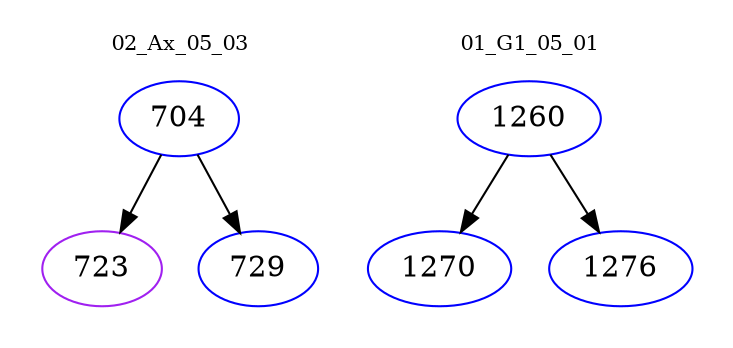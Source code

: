 digraph{
subgraph cluster_0 {
color = white
label = "02_Ax_05_03";
fontsize=10;
T0_704 [label="704", color="blue"]
T0_704 -> T0_723 [color="black"]
T0_723 [label="723", color="purple"]
T0_704 -> T0_729 [color="black"]
T0_729 [label="729", color="blue"]
}
subgraph cluster_1 {
color = white
label = "01_G1_05_01";
fontsize=10;
T1_1260 [label="1260", color="blue"]
T1_1260 -> T1_1270 [color="black"]
T1_1270 [label="1270", color="blue"]
T1_1260 -> T1_1276 [color="black"]
T1_1276 [label="1276", color="blue"]
}
}
